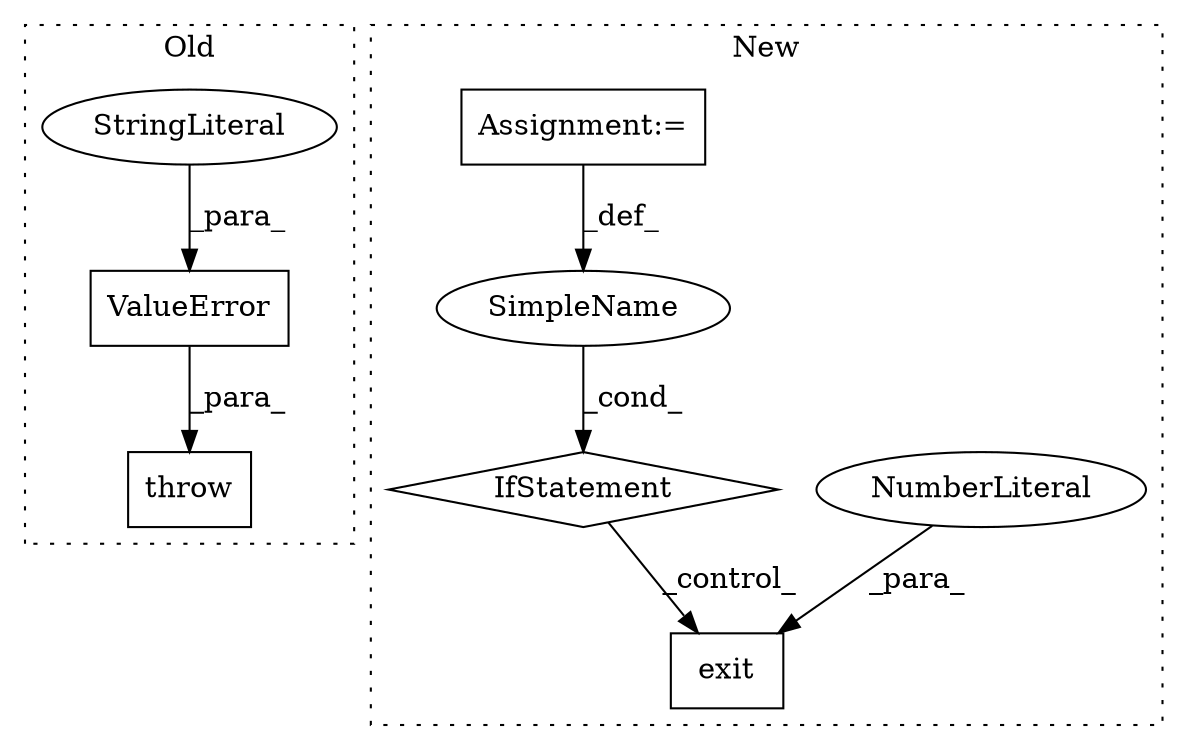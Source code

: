 digraph G {
subgraph cluster0 {
1 [label="throw" a="53" s="551" l="6" shape="box"];
4 [label="ValueError" a="32" s="557,638" l="11,1" shape="box"];
5 [label="StringLiteral" a="45" s="568" l="70" shape="ellipse"];
label = "Old";
style="dotted";
}
subgraph cluster1 {
2 [label="exit" a="32" s="1160,1166" l="5,1" shape="box"];
3 [label="NumberLiteral" a="34" s="1165" l="1" shape="ellipse"];
6 [label="SimpleName" a="42" s="" l="" shape="ellipse"];
7 [label="IfStatement" a="25" s="1063,1093" l="4,2" shape="diamond"];
8 [label="Assignment:=" a="7" s="866" l="4" shape="box"];
label = "New";
style="dotted";
}
3 -> 2 [label="_para_"];
4 -> 1 [label="_para_"];
5 -> 4 [label="_para_"];
6 -> 7 [label="_cond_"];
7 -> 2 [label="_control_"];
8 -> 6 [label="_def_"];
}